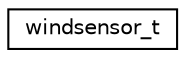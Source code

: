 digraph "Graphical Class Hierarchy"
{
  edge [fontname="Helvetica",fontsize="10",labelfontname="Helvetica",labelfontsize="10"];
  node [fontname="Helvetica",fontsize="10",shape=record];
  rankdir="LR";
  Node1 [label="windsensor_t",height=0.2,width=0.4,color="black", fillcolor="white", style="filled",URL="$structwindsensor__t.html"];
}

